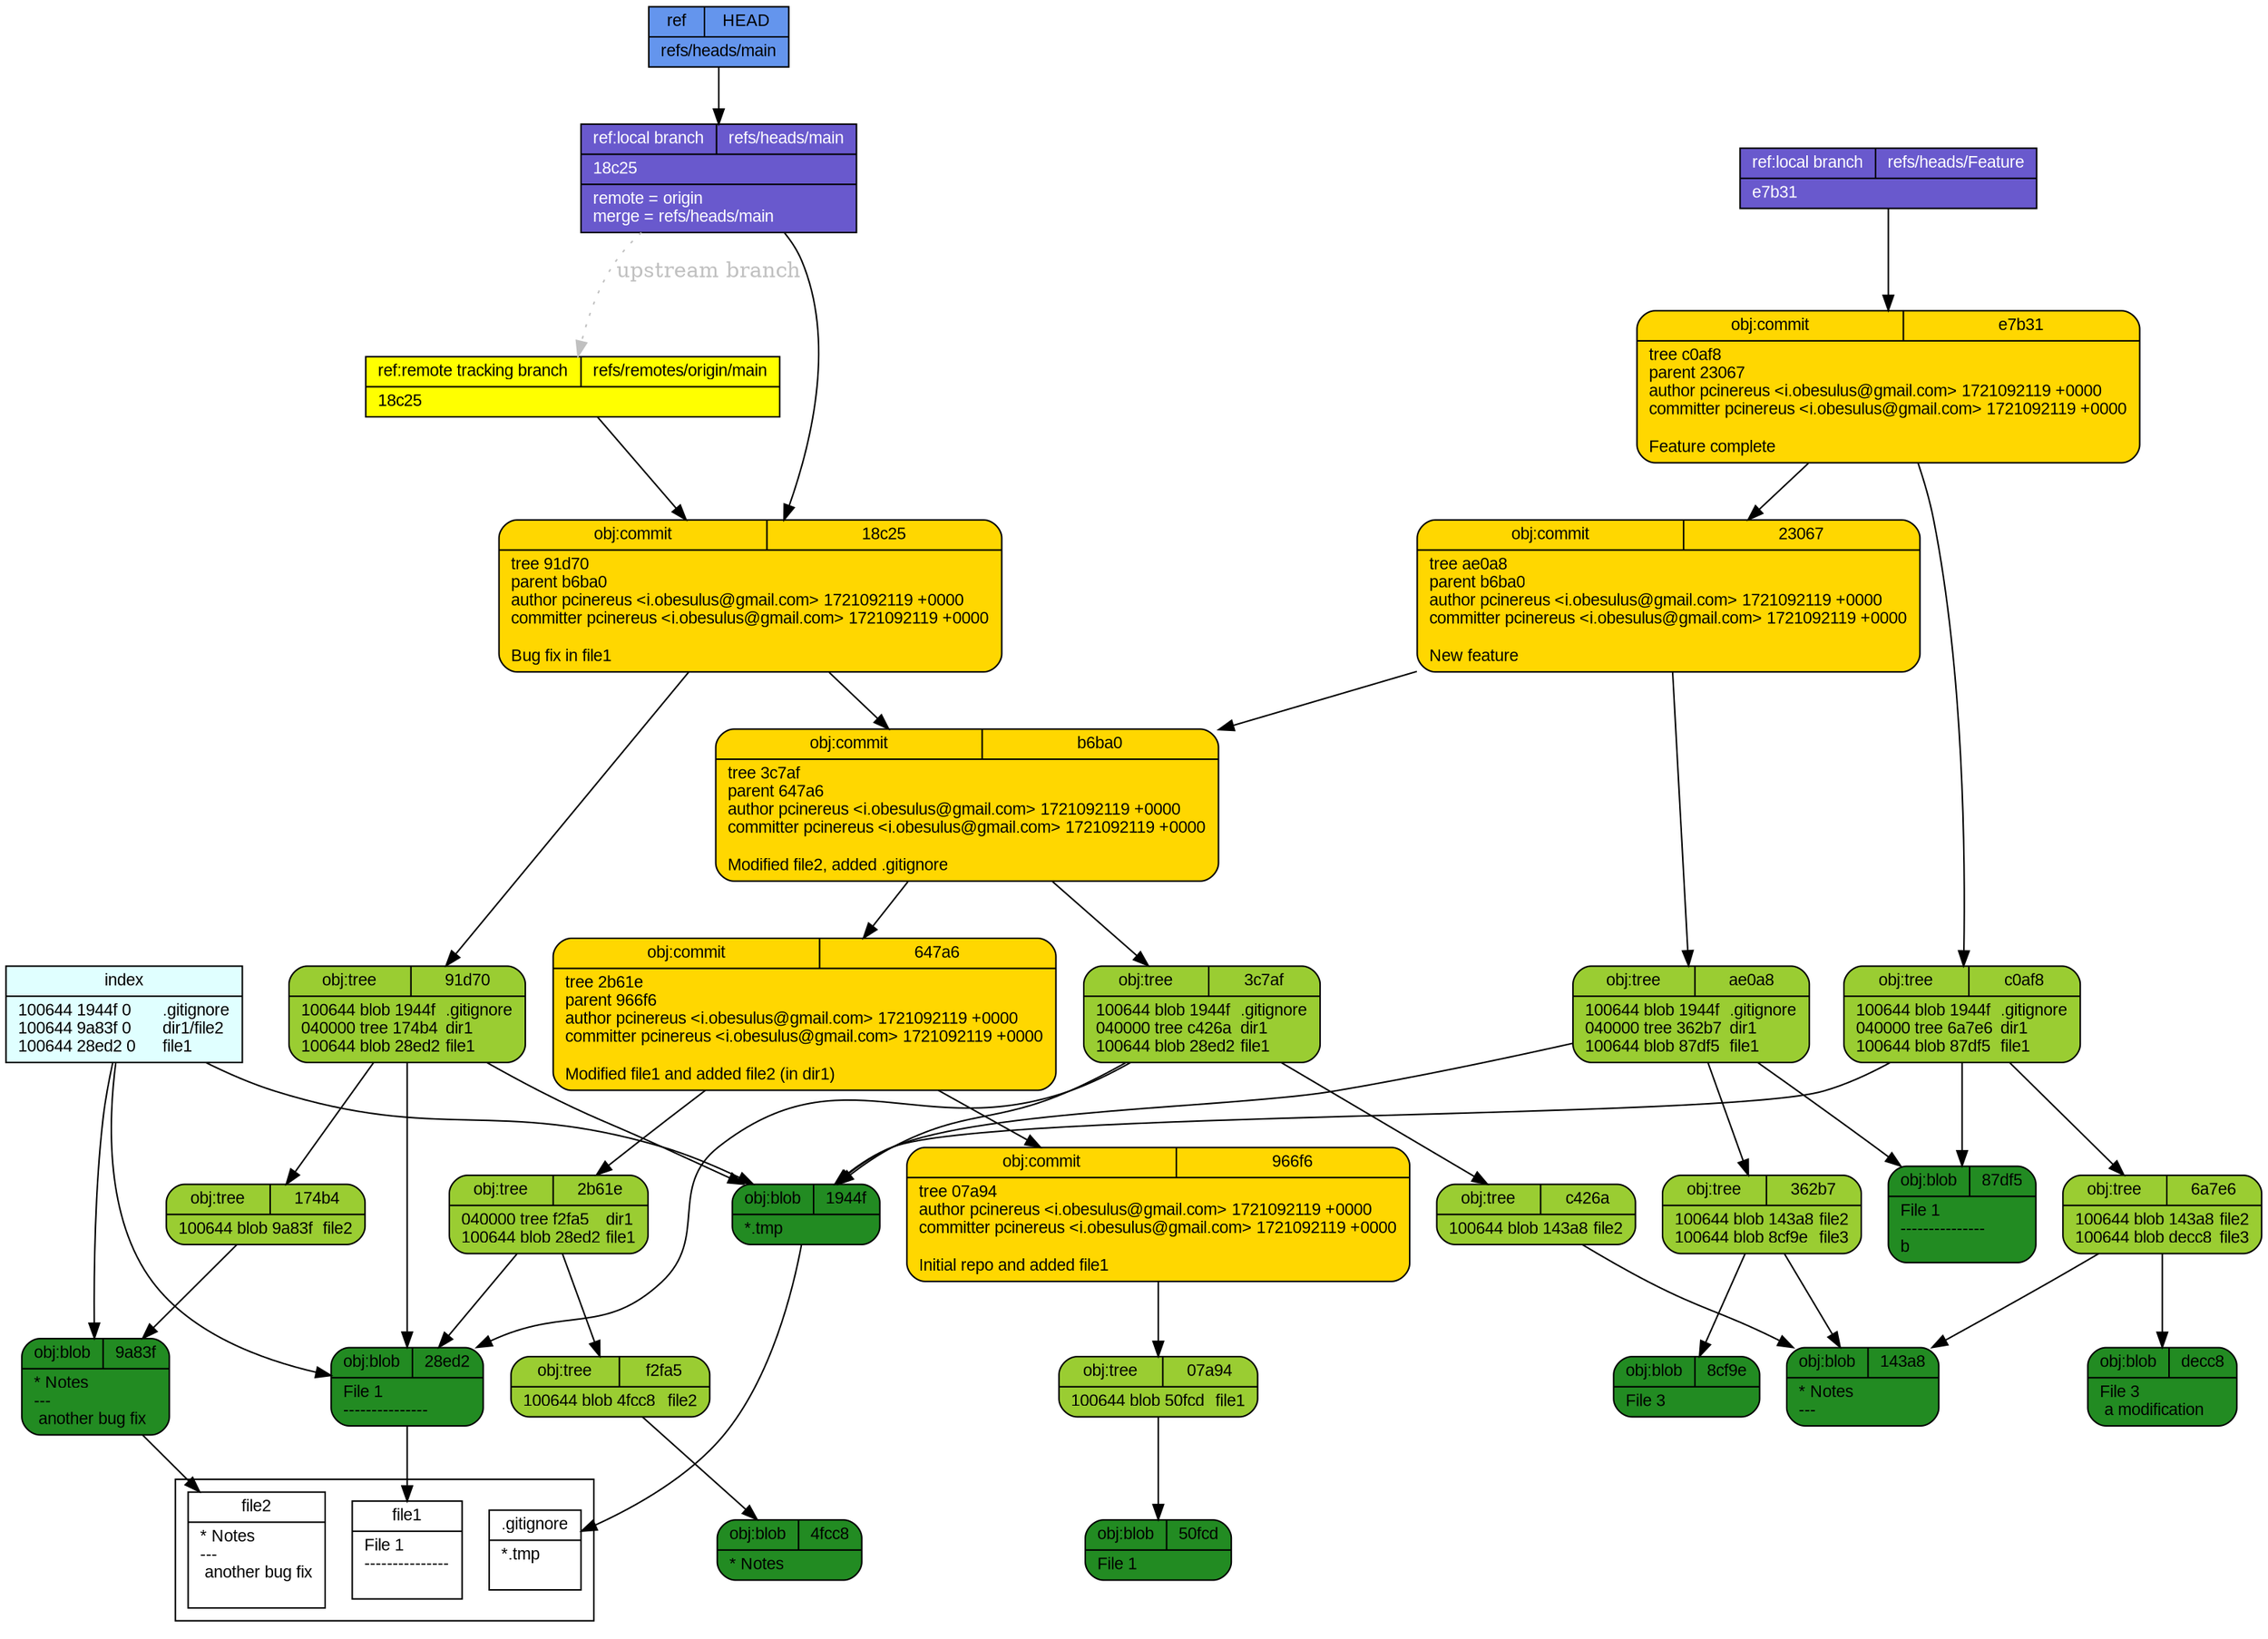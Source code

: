 digraph structs {
  node [shape=record,fontsize=11,fontname="arial"];
  rankdir="TB";
  _f2fa5 [fillcolor="yellowgreen", style="filled,rounded", label="{{obj:tree|f2fa5}|100644\ blob\ 4fcc8\	file2\l}"]  _f2fa5 -> _4fcc8
  _966f6 [fillcolor="gold", style="filled,rounded", label="{{obj:commit|966f6}|tree\ 07a94\lauthor\ pcinereus\ \<i\.obesulus\@gmail\.com\>\ 1721092119\ \+0000\lcommitter\ pcinereus\ \<i\.obesulus\@gmail\.com\>\ 1721092119\ \+0000\l\lInitial\ repo\ and\ added\ file1\l}"]  _966f6 -> _07a94
  _07a94 [fillcolor="yellowgreen", style="filled,rounded", label="{{obj:tree|07a94}|100644\ blob\ 50fcd\	file1\l}"]  _07a94 -> _50fcd
  _b6ba0 [fillcolor="gold", style="filled,rounded", label="{{obj:commit|b6ba0}|tree\ 3c7af\lparent\ 647a6\lauthor\ pcinereus\ \<i\.obesulus\@gmail\.com\>\ 1721092119\ \+0000\lcommitter\ pcinereus\ \<i\.obesulus\@gmail\.com\>\ 1721092119\ \+0000\l\lModified\ file2\,\ added\ \.gitignore\l}"]  _b6ba0 -> _3c7af
  _b6ba0 -> _647a6
  _143a8 [fillcolor="forestgreen", style="filled,rounded", label="{{obj:blob|143a8}|\*\ Notes\l\-\-\-\l}"]  _c0af8 [fillcolor="yellowgreen", style="filled,rounded", label="{{obj:tree|c0af8}|100644\ blob\ 1944f\	\.gitignore\l040000\ tree\ 6a7e6\	dir1\l100644\ blob\ 87df5\	file1\l}"]  _c0af8 -> _1944f
  _c0af8 -> _6a7e6
  _c0af8 -> _87df5
  _4fcc8 [fillcolor="forestgreen", style="filled,rounded", label="{{obj:blob|4fcc8}|\*\ Notes\l}"]  _c426a [fillcolor="yellowgreen", style="filled,rounded", label="{{obj:tree|c426a}|100644\ blob\ 143a8\	file2\l}"]  _c426a -> _143a8
  _1944f [fillcolor="forestgreen", style="filled,rounded", label="{{obj:blob|1944f}|\*\.tmp\l}"]  _50fcd [fillcolor="forestgreen", style="filled,rounded", label="{{obj:blob|50fcd}|File\ 1\l}"]  _8cf9e [fillcolor="forestgreen", style="filled,rounded", label="{{obj:blob|8cf9e}|File\ 3\l}"]  _647a6 [fillcolor="gold", style="filled,rounded", label="{{obj:commit|647a6}|tree\ 2b61e\lparent\ 966f6\lauthor\ pcinereus\ \<i\.obesulus\@gmail\.com\>\ 1721092119\ \+0000\lcommitter\ pcinereus\ \<i\.obesulus\@gmail\.com\>\ 1721092119\ \+0000\l\lModified\ file1\ and\ added\ file2\ \(in\ dir1\)\l}"]  _647a6 -> _2b61e
  _647a6 -> _966f6
  _91d70 [fillcolor="yellowgreen", style="filled,rounded", label="{{obj:tree|91d70}|100644\ blob\ 1944f\	\.gitignore\l040000\ tree\ 174b4\	dir1\l100644\ blob\ 28ed2\	file1\l}"]  _91d70 -> _1944f
  _91d70 -> _174b4
  _91d70 -> _28ed2
  _e7b31 [fillcolor="gold", style="filled,rounded", label="{{obj:commit|e7b31}|tree\ c0af8\lparent\ 23067\lauthor\ pcinereus\ \<i\.obesulus\@gmail\.com\>\ 1721092119\ \+0000\lcommitter\ pcinereus\ \<i\.obesulus\@gmail\.com\>\ 1721092119\ \+0000\l\lFeature\ complete\l}"]  _e7b31 -> _c0af8
  _e7b31 -> _23067
  _9a83f [fillcolor="forestgreen", style="filled,rounded", label="{{obj:blob|9a83f}|\*\ Notes\l\-\-\-\l\ another\ bug\ fix\l}"]  _ae0a8 [fillcolor="yellowgreen", style="filled,rounded", label="{{obj:tree|ae0a8}|100644\ blob\ 1944f\	\.gitignore\l040000\ tree\ 362b7\	dir1\l100644\ blob\ 87df5\	file1\l}"]  _ae0a8 -> _1944f
  _ae0a8 -> _362b7
  _ae0a8 -> _87df5
  _18c25 [fillcolor="gold", style="filled,rounded", label="{{obj:commit|18c25}|tree\ 91d70\lparent\ b6ba0\lauthor\ pcinereus\ \<i\.obesulus\@gmail\.com\>\ 1721092119\ \+0000\lcommitter\ pcinereus\ \<i\.obesulus\@gmail\.com\>\ 1721092119\ \+0000\l\lBug\ fix\ in\ file1\l}"]  _18c25 -> _91d70
  _18c25 -> _b6ba0
  _2b61e [fillcolor="yellowgreen", style="filled,rounded", label="{{obj:tree|2b61e}|040000\ tree\ f2fa5\	dir1\l100644\ blob\ 28ed2\	file1\l}"]  _2b61e -> _f2fa5
  _2b61e -> _28ed2
  _87df5 [fillcolor="forestgreen", style="filled,rounded", label="{{obj:blob|87df5}|File\ 1\l\-\-\-\-\-\-\-\-\-\-\-\-\-\-\-\lb\l}"]  _362b7 [fillcolor="yellowgreen", style="filled,rounded", label="{{obj:tree|362b7}|100644\ blob\ 143a8\	file2\l100644\ blob\ 8cf9e\	file3\l}"]  _362b7 -> _143a8
  _362b7 -> _8cf9e
  _3c7af [fillcolor="yellowgreen", style="filled,rounded", label="{{obj:tree|3c7af}|100644\ blob\ 1944f\	\.gitignore\l040000\ tree\ c426a\	dir1\l100644\ blob\ 28ed2\	file1\l}"]  _3c7af -> _1944f
  _3c7af -> _c426a
  _3c7af -> _28ed2
  _28ed2 [fillcolor="forestgreen", style="filled,rounded", label="{{obj:blob|28ed2}|File\ 1\l\-\-\-\-\-\-\-\-\-\-\-\-\-\-\-\l}"]  _6a7e6 [fillcolor="yellowgreen", style="filled,rounded", label="{{obj:tree|6a7e6}|100644\ blob\ 143a8\	file2\l100644\ blob\ decc8\	file3\l}"]  _6a7e6 -> _143a8
  _6a7e6 -> _decc8
  _174b4 [fillcolor="yellowgreen", style="filled,rounded", label="{{obj:tree|174b4}|100644\ blob\ 9a83f\	file2\l}"]  _174b4 -> _9a83f
  _decc8 [fillcolor="forestgreen", style="filled,rounded", label="{{obj:blob|decc8}|File\ 3\l\ a\ modification\l}"]  _23067 [fillcolor="gold", style="filled,rounded", label="{{obj:commit|23067}|tree\ ae0a8\lparent\ b6ba0\lauthor\ pcinereus\ \<i\.obesulus\@gmail\.com\>\ 1721092119\ \+0000\lcommitter\ pcinereus\ \<i\.obesulus\@gmail\.com\>\ 1721092119\ \+0000\l\lNew\ feature\l}"]  _23067 -> _ae0a8
  _23067 -> _b6ba0
  _refs___heads___Feature [style=filled, fillcolor=slateblue3, fontcolor = white,  label="{{ref:local branch|refs\/heads\/Feature}|e7b31\l}"]
  _refs___heads___Feature -> _e7b31
  _refs___heads___main -> _refs___remotes___origin___main [style=dotted, color=gray, fontcolor=gray, label="upstream branch"]
  _refs___heads___main [style=filled, fillcolor=slateblue3, fontcolor = white,  label="{{ref:local branch|refs\/heads\/main}|18c25\l|remote\ \=\ origin\lmerge\ \=\ refs\/heads\/main\l}"]
  _refs___heads___main -> _18c25
  _refs___remotes___origin___main [style=filled, fillcolor=yellow, fontcolor = black,  label="{{ref:remote tracking branch|refs\/remotes\/origin\/main}|18c25\l}"]
  _refs___remotes___origin___main -> _18c25
  _HEAD [style=filled, fillcolor=cornflowerblue, fontcolor=black,  label="{{ref|HEAD}|refs\/heads\/main\l}"]
  _HEAD -> _refs___heads___main
  index -> _1944f
  index -> _9a83f
  index -> _28ed2
  index [style=filled, fillcolor=lightcyan, label="{{index}|100644\ 1944f\ 0\	\.gitignore\l100644\ 9a83f\ 0\	dir1\/file2\l100644\ 28ed2\ 0\	file1\l}"]
subgraph cluster_1 {rank=sink  _gitignore [fillcolor="white", label="{{.gitignore}|*.tmp\l\l}"] 
  _file2 [fillcolor="white", label="{{file2}|* Notes\l---\l another bug fix\l\l}"] 
  _file1 [fillcolor="white", label="{{file1}|File 1\l---------------\l\l}"] 
}
 _1944f -> _gitignore
 _9a83f -> _file2
 _28ed2 -> _file1
}
